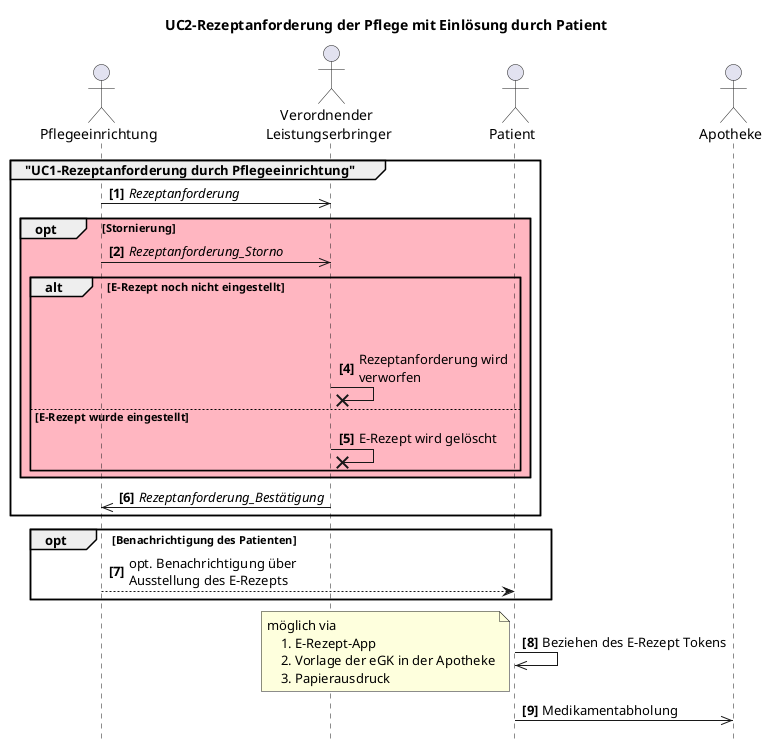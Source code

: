@startuml name = "UC2-Rezeptanforderung-Patienteninvolvierung"


skinparam maxMessageSize 200

actor "Pflegeeinrichtung" as Pflegeeinrichtung
actor "Verordnender \nLeistungserbringer" as Arztpraxis
actor Patient
actor Apotheke

title UC2-Rezeptanforderung der Pflege mit Einlösung durch Patient
hide footbox
autonumber "<b>[0]"

group "UC1-Rezeptanforderung durch Pflegeeinrichtung"
Pflegeeinrichtung ->> Arztpraxis: //Rezeptanforderung//

    opt #LightPink Stornierung
        Pflegeeinrichtung ->> Arztpraxis: //Rezeptanforderung_Storno//
        alt #LightPink E-Rezept noch nicht eingestellt
        Pflegeeinrichtung -[hidden]-> Arztpraxis: Rezeptanforderung wird verworfen
            Arztpraxis ->x Arztpraxis: Rezeptanforderung wird verworfen
        else #LightPink E-Rezept wurde eingestellt
            Arztpraxis ->x Arztpraxis: E-Rezept wird gelöscht
        end
    end

Arztpraxis ->> Pflegeeinrichtung: //Rezeptanforderung_Bestätigung//
end

opt Benachrichtigung des Patienten
    Pflegeeinrichtung --> Patient: opt. Benachrichtigung über Ausstellung des E-Rezepts
end

Patient ->> Patient: Beziehen des E-Rezept Tokens

note left
    möglich via
        1. E-Rezept-App
        2. Vorlage der eGK in der Apotheke
        3. Papierausdruck
end note

Patient ->> Apotheke: Medikamentabholung
@enduml